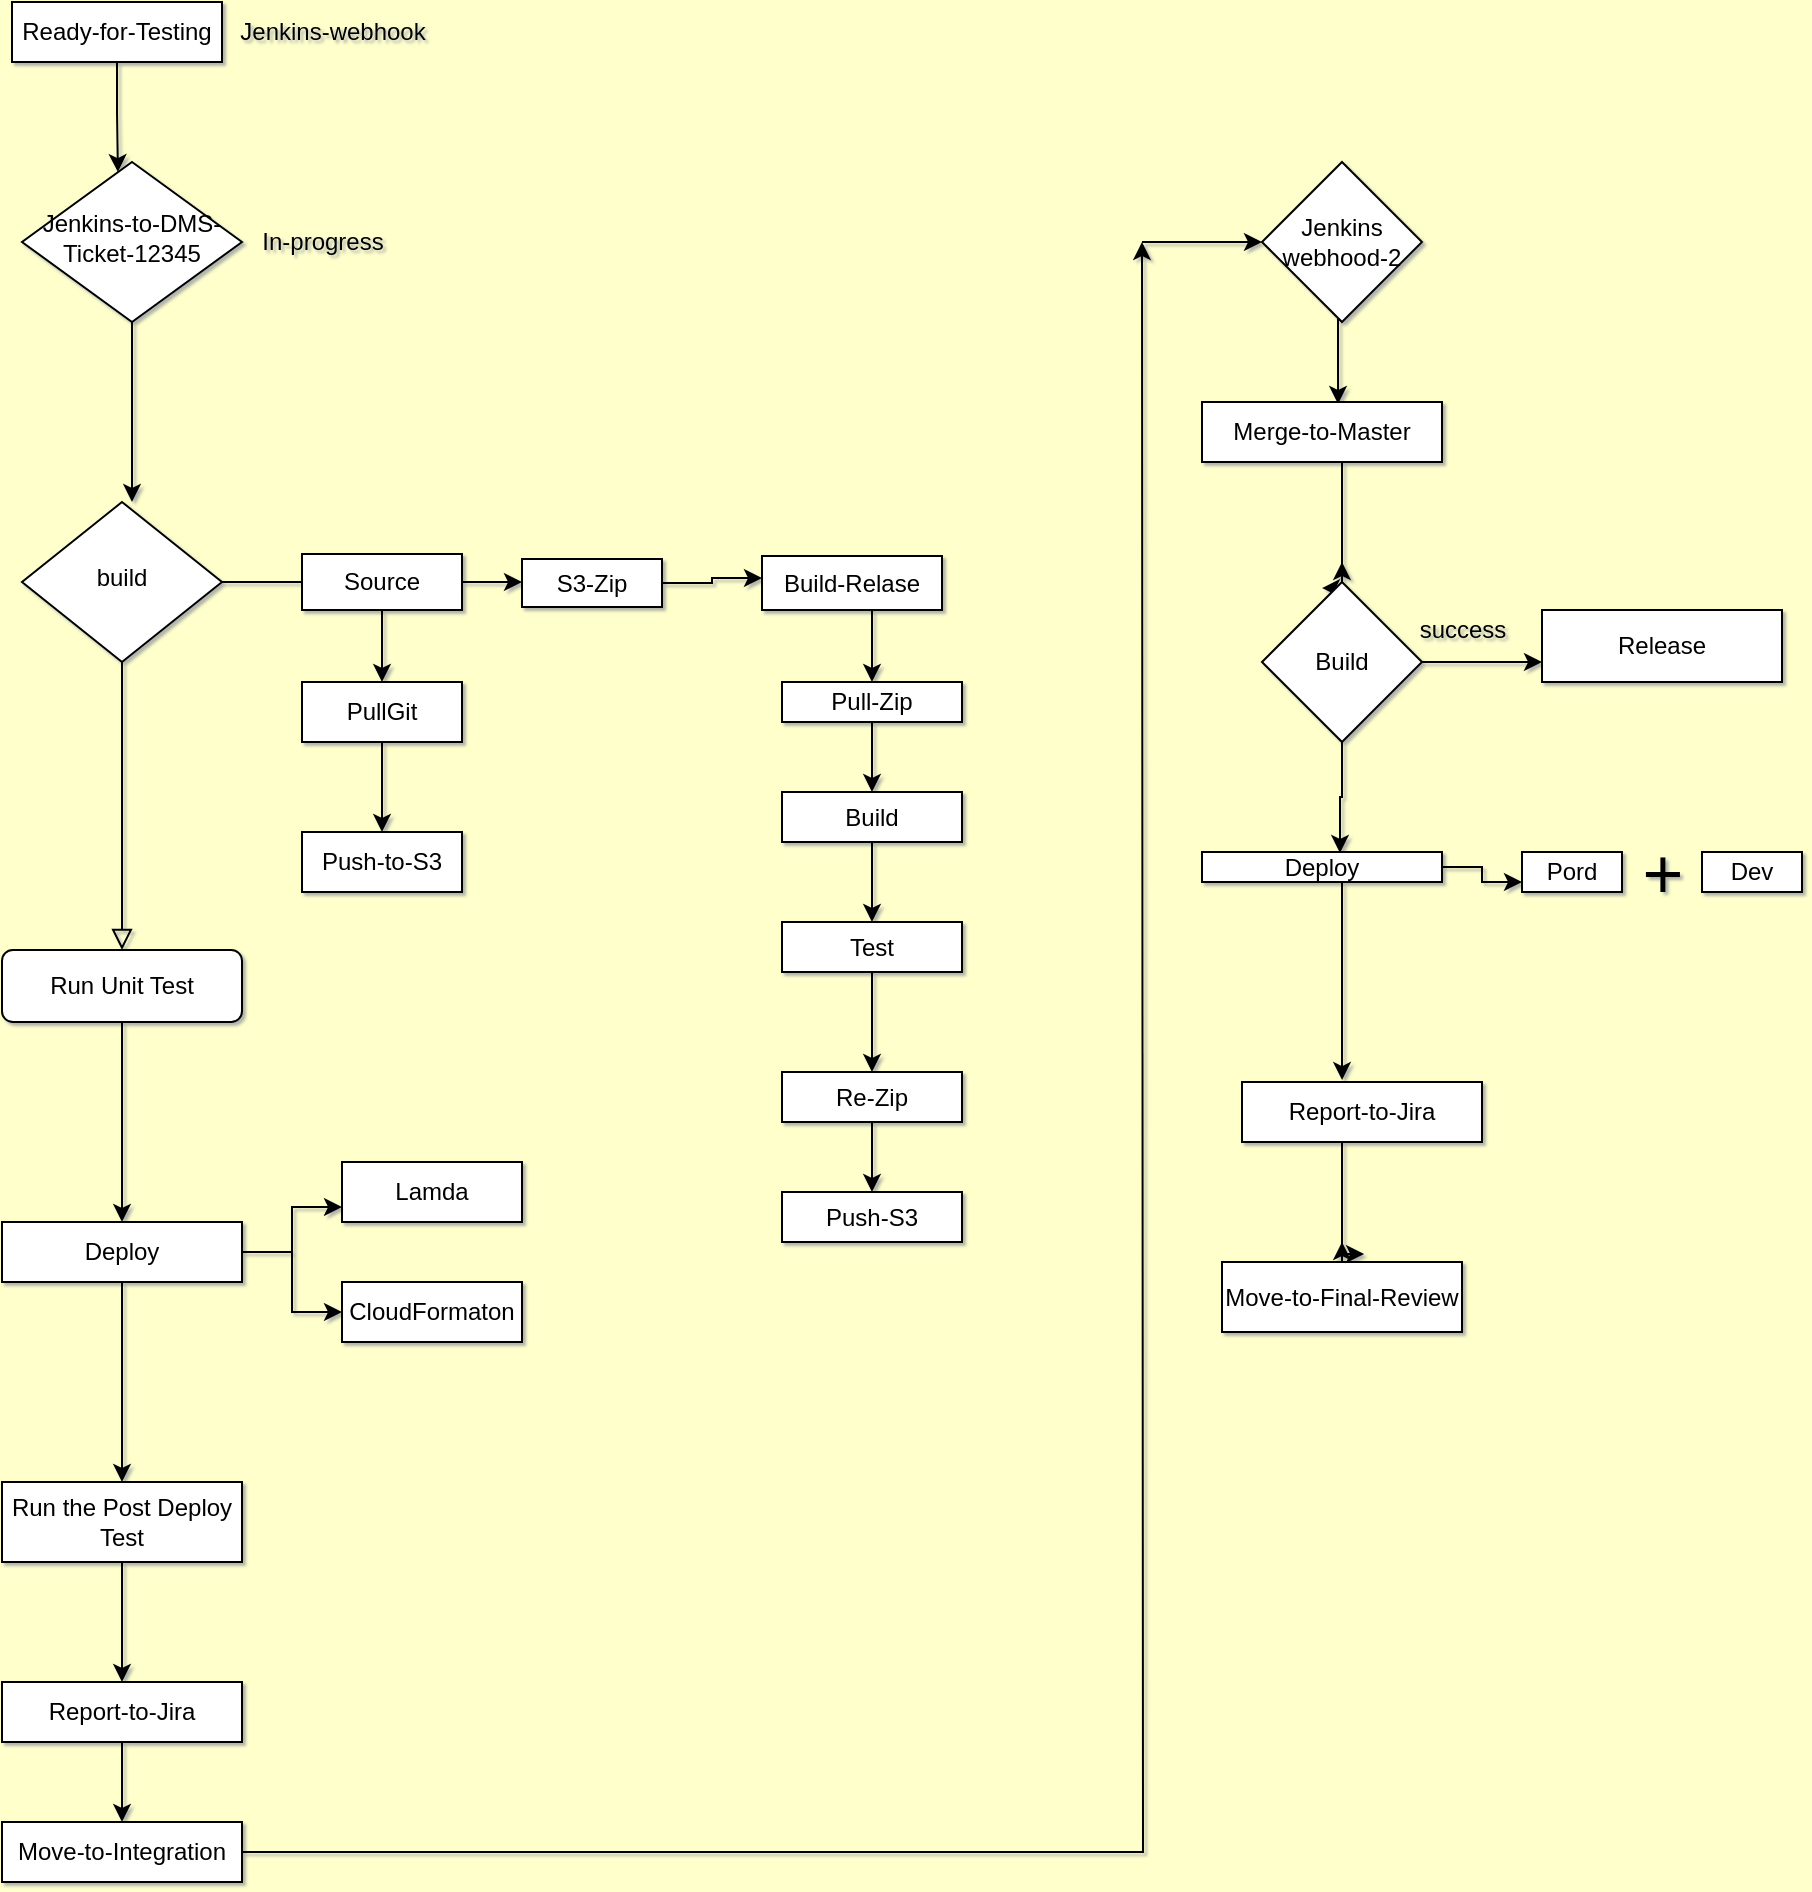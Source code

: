 <mxfile version="12.6.6" type="github">
  <diagram id="C5RBs43oDa-KdzZeNtuy" name="Page-1">
    <mxGraphModel dx="946" dy="646" grid="1" gridSize="10" guides="1" tooltips="1" connect="1" arrows="1" fold="1" page="1" pageScale="1" pageWidth="850" pageHeight="1400" background="#FFFFCC" math="0" shadow="1">
      <root>
        <mxCell id="WIyWlLk6GJQsqaUBKTNV-0"/>
        <mxCell id="WIyWlLk6GJQsqaUBKTNV-1" parent="WIyWlLk6GJQsqaUBKTNV-0"/>
        <mxCell id="366UzDetPdFdMRulW-qi-64" style="edgeStyle=orthogonalEdgeStyle;rounded=0;orthogonalLoop=1;jettySize=auto;html=1;" parent="WIyWlLk6GJQsqaUBKTNV-1" source="WIyWlLk6GJQsqaUBKTNV-6" edge="1">
          <mxGeometry relative="1" as="geometry">
            <mxPoint x="225" y="340" as="targetPoint"/>
          </mxGeometry>
        </mxCell>
        <mxCell id="WIyWlLk6GJQsqaUBKTNV-6" value="Jenkins-to-DMS-Ticket-12345" style="rhombus;whiteSpace=wrap;html=1;shadow=0;fontFamily=Helvetica;fontSize=12;align=center;strokeWidth=1;spacing=6;spacingTop=-4;" parent="WIyWlLk6GJQsqaUBKTNV-1" vertex="1">
          <mxGeometry x="170" y="170" width="110" height="80" as="geometry"/>
        </mxCell>
        <mxCell id="WIyWlLk6GJQsqaUBKTNV-8" value="" style="rounded=0;html=1;jettySize=auto;orthogonalLoop=1;fontSize=11;endArrow=block;endFill=0;endSize=8;strokeWidth=1;shadow=0;labelBackgroundColor=none;edgeStyle=orthogonalEdgeStyle;" parent="WIyWlLk6GJQsqaUBKTNV-1" source="WIyWlLk6GJQsqaUBKTNV-10" target="WIyWlLk6GJQsqaUBKTNV-11" edge="1">
          <mxGeometry x="0.333" y="20" relative="1" as="geometry">
            <mxPoint as="offset"/>
          </mxGeometry>
        </mxCell>
        <mxCell id="366UzDetPdFdMRulW-qi-12" style="edgeStyle=orthogonalEdgeStyle;rounded=0;orthogonalLoop=1;jettySize=auto;html=1;" parent="WIyWlLk6GJQsqaUBKTNV-1" source="WIyWlLk6GJQsqaUBKTNV-10" edge="1">
          <mxGeometry relative="1" as="geometry">
            <mxPoint x="340" y="380" as="targetPoint"/>
          </mxGeometry>
        </mxCell>
        <mxCell id="WIyWlLk6GJQsqaUBKTNV-10" value="build" style="rhombus;whiteSpace=wrap;html=1;shadow=0;fontFamily=Helvetica;fontSize=12;align=center;strokeWidth=1;spacing=6;spacingTop=-4;" parent="WIyWlLk6GJQsqaUBKTNV-1" vertex="1">
          <mxGeometry x="170" y="340" width="100" height="80" as="geometry"/>
        </mxCell>
        <mxCell id="366UzDetPdFdMRulW-qi-27" style="edgeStyle=orthogonalEdgeStyle;rounded=0;orthogonalLoop=1;jettySize=auto;html=1;entryX=0.5;entryY=0;entryDx=0;entryDy=0;" parent="WIyWlLk6GJQsqaUBKTNV-1" source="WIyWlLk6GJQsqaUBKTNV-11" target="366UzDetPdFdMRulW-qi-1" edge="1">
          <mxGeometry relative="1" as="geometry"/>
        </mxCell>
        <mxCell id="WIyWlLk6GJQsqaUBKTNV-11" value="Run Unit Test" style="rounded=1;whiteSpace=wrap;html=1;fontSize=12;glass=0;strokeWidth=1;shadow=0;" parent="WIyWlLk6GJQsqaUBKTNV-1" vertex="1">
          <mxGeometry x="160" y="564" width="120" height="36" as="geometry"/>
        </mxCell>
        <mxCell id="366UzDetPdFdMRulW-qi-28" style="edgeStyle=orthogonalEdgeStyle;rounded=0;orthogonalLoop=1;jettySize=auto;html=1;exitX=0.5;exitY=1;exitDx=0;exitDy=0;" parent="WIyWlLk6GJQsqaUBKTNV-1" source="366UzDetPdFdMRulW-qi-1" target="366UzDetPdFdMRulW-qi-4" edge="1">
          <mxGeometry relative="1" as="geometry"/>
        </mxCell>
        <mxCell id="366UzDetPdFdMRulW-qi-87" value="" style="edgeStyle=orthogonalEdgeStyle;rounded=0;orthogonalLoop=1;jettySize=auto;html=1;entryX=0;entryY=0.75;entryDx=0;entryDy=0;" parent="WIyWlLk6GJQsqaUBKTNV-1" source="366UzDetPdFdMRulW-qi-1" target="366UzDetPdFdMRulW-qi-82" edge="1">
          <mxGeometry relative="1" as="geometry">
            <mxPoint x="360" y="715" as="targetPoint"/>
          </mxGeometry>
        </mxCell>
        <mxCell id="366UzDetPdFdMRulW-qi-88" style="edgeStyle=orthogonalEdgeStyle;rounded=0;orthogonalLoop=1;jettySize=auto;html=1;entryX=0;entryY=0.5;entryDx=0;entryDy=0;" parent="WIyWlLk6GJQsqaUBKTNV-1" source="366UzDetPdFdMRulW-qi-1" target="366UzDetPdFdMRulW-qi-83" edge="1">
          <mxGeometry relative="1" as="geometry"/>
        </mxCell>
        <mxCell id="366UzDetPdFdMRulW-qi-1" value="Deploy" style="rounded=0;whiteSpace=wrap;html=1;" parent="WIyWlLk6GJQsqaUBKTNV-1" vertex="1">
          <mxGeometry x="160" y="700" width="120" height="30" as="geometry"/>
        </mxCell>
        <mxCell id="366UzDetPdFdMRulW-qi-50" style="edgeStyle=orthogonalEdgeStyle;rounded=0;orthogonalLoop=1;jettySize=auto;html=1;entryX=0.436;entryY=0.063;entryDx=0;entryDy=0;entryPerimeter=0;" parent="WIyWlLk6GJQsqaUBKTNV-1" source="366UzDetPdFdMRulW-qi-3" target="WIyWlLk6GJQsqaUBKTNV-6" edge="1">
          <mxGeometry relative="1" as="geometry"/>
        </mxCell>
        <mxCell id="366UzDetPdFdMRulW-qi-3" value="Ready-for-Testing" style="rounded=0;whiteSpace=wrap;html=1;" parent="WIyWlLk6GJQsqaUBKTNV-1" vertex="1">
          <mxGeometry x="165" y="90" width="105" height="30" as="geometry"/>
        </mxCell>
        <mxCell id="366UzDetPdFdMRulW-qi-29" style="edgeStyle=orthogonalEdgeStyle;rounded=0;orthogonalLoop=1;jettySize=auto;html=1;" parent="WIyWlLk6GJQsqaUBKTNV-1" source="366UzDetPdFdMRulW-qi-4" target="366UzDetPdFdMRulW-qi-7" edge="1">
          <mxGeometry relative="1" as="geometry"/>
        </mxCell>
        <mxCell id="366UzDetPdFdMRulW-qi-4" value="Run the Post Deploy&lt;br&gt;Test" style="rounded=0;whiteSpace=wrap;html=1;" parent="WIyWlLk6GJQsqaUBKTNV-1" vertex="1">
          <mxGeometry x="160" y="830" width="120" height="40" as="geometry"/>
        </mxCell>
        <mxCell id="366UzDetPdFdMRulW-qi-45" style="edgeStyle=orthogonalEdgeStyle;rounded=0;orthogonalLoop=1;jettySize=auto;html=1;entryX=0.5;entryY=0;entryDx=0;entryDy=0;" parent="WIyWlLk6GJQsqaUBKTNV-1" source="366UzDetPdFdMRulW-qi-7" target="366UzDetPdFdMRulW-qi-44" edge="1">
          <mxGeometry relative="1" as="geometry"/>
        </mxCell>
        <mxCell id="366UzDetPdFdMRulW-qi-7" value="Report-to-Jira" style="rounded=0;whiteSpace=wrap;html=1;" parent="WIyWlLk6GJQsqaUBKTNV-1" vertex="1">
          <mxGeometry x="160" y="930" width="120" height="30" as="geometry"/>
        </mxCell>
        <mxCell id="366UzDetPdFdMRulW-qi-15" style="edgeStyle=orthogonalEdgeStyle;rounded=0;orthogonalLoop=1;jettySize=auto;html=1;entryX=0.5;entryY=0;entryDx=0;entryDy=0;" parent="WIyWlLk6GJQsqaUBKTNV-1" source="366UzDetPdFdMRulW-qi-8" target="366UzDetPdFdMRulW-qi-13" edge="1">
          <mxGeometry relative="1" as="geometry"/>
        </mxCell>
        <mxCell id="366UzDetPdFdMRulW-qi-130" style="edgeStyle=orthogonalEdgeStyle;rounded=0;orthogonalLoop=1;jettySize=auto;html=1;" parent="WIyWlLk6GJQsqaUBKTNV-1" source="366UzDetPdFdMRulW-qi-8" edge="1">
          <mxGeometry relative="1" as="geometry">
            <mxPoint x="420" y="380" as="targetPoint"/>
          </mxGeometry>
        </mxCell>
        <mxCell id="366UzDetPdFdMRulW-qi-8" value="Source" style="rounded=0;whiteSpace=wrap;html=1;" parent="WIyWlLk6GJQsqaUBKTNV-1" vertex="1">
          <mxGeometry x="310" y="366" width="80" height="28" as="geometry"/>
        </mxCell>
        <mxCell id="366UzDetPdFdMRulW-qi-23" style="edgeStyle=orthogonalEdgeStyle;rounded=0;orthogonalLoop=1;jettySize=auto;html=1;entryX=0.5;entryY=0;entryDx=0;entryDy=0;" parent="WIyWlLk6GJQsqaUBKTNV-1" source="366UzDetPdFdMRulW-qi-13" target="366UzDetPdFdMRulW-qi-14" edge="1">
          <mxGeometry relative="1" as="geometry"/>
        </mxCell>
        <mxCell id="366UzDetPdFdMRulW-qi-13" value="PullGit" style="rounded=0;whiteSpace=wrap;html=1;" parent="WIyWlLk6GJQsqaUBKTNV-1" vertex="1">
          <mxGeometry x="310" y="430" width="80" height="30" as="geometry"/>
        </mxCell>
        <mxCell id="366UzDetPdFdMRulW-qi-14" value="Push-to-S3" style="rounded=0;whiteSpace=wrap;html=1;" parent="WIyWlLk6GJQsqaUBKTNV-1" vertex="1">
          <mxGeometry x="310" y="505" width="80" height="30" as="geometry"/>
        </mxCell>
        <mxCell id="366UzDetPdFdMRulW-qi-103" style="edgeStyle=orthogonalEdgeStyle;rounded=0;orthogonalLoop=1;jettySize=auto;html=1;entryX=0.567;entryY=0.033;entryDx=0;entryDy=0;entryPerimeter=0;" parent="WIyWlLk6GJQsqaUBKTNV-1" source="366UzDetPdFdMRulW-qi-31" target="366UzDetPdFdMRulW-qi-32" edge="1">
          <mxGeometry relative="1" as="geometry">
            <Array as="points">
              <mxPoint x="828" y="270"/>
              <mxPoint x="828" y="270"/>
            </Array>
          </mxGeometry>
        </mxCell>
        <mxCell id="366UzDetPdFdMRulW-qi-31" value="Jenkins webhood-2" style="rhombus;whiteSpace=wrap;html=1;" parent="WIyWlLk6GJQsqaUBKTNV-1" vertex="1">
          <mxGeometry x="790" y="170" width="80" height="80" as="geometry"/>
        </mxCell>
        <mxCell id="366UzDetPdFdMRulW-qi-137" style="edgeStyle=orthogonalEdgeStyle;rounded=0;orthogonalLoop=1;jettySize=auto;html=1;entryX=0.375;entryY=0.038;entryDx=0;entryDy=0;entryPerimeter=0;" parent="WIyWlLk6GJQsqaUBKTNV-1" source="366UzDetPdFdMRulW-qi-32" target="366UzDetPdFdMRulW-qi-38" edge="1">
          <mxGeometry relative="1" as="geometry">
            <Array as="points">
              <mxPoint x="830" y="383"/>
            </Array>
          </mxGeometry>
        </mxCell>
        <mxCell id="366UzDetPdFdMRulW-qi-32" value="Merge-to-Master" style="rounded=0;whiteSpace=wrap;html=1;" parent="WIyWlLk6GJQsqaUBKTNV-1" vertex="1">
          <mxGeometry x="760" y="290" width="120" height="30" as="geometry"/>
        </mxCell>
        <mxCell id="366UzDetPdFdMRulW-qi-67" value="" style="edgeStyle=orthogonalEdgeStyle;rounded=0;orthogonalLoop=1;jettySize=auto;html=1;" parent="WIyWlLk6GJQsqaUBKTNV-1" source="366UzDetPdFdMRulW-qi-38" edge="1">
          <mxGeometry relative="1" as="geometry">
            <mxPoint x="930" y="420" as="targetPoint"/>
          </mxGeometry>
        </mxCell>
        <mxCell id="366UzDetPdFdMRulW-qi-106" style="edgeStyle=orthogonalEdgeStyle;rounded=0;orthogonalLoop=1;jettySize=auto;html=1;entryX=0.575;entryY=0.033;entryDx=0;entryDy=0;entryPerimeter=0;" parent="WIyWlLk6GJQsqaUBKTNV-1" source="366UzDetPdFdMRulW-qi-38" target="366UzDetPdFdMRulW-qi-41" edge="1">
          <mxGeometry relative="1" as="geometry"/>
        </mxCell>
        <mxCell id="366UzDetPdFdMRulW-qi-138" style="edgeStyle=orthogonalEdgeStyle;rounded=0;orthogonalLoop=1;jettySize=auto;html=1;exitX=0.5;exitY=0;exitDx=0;exitDy=0;" parent="WIyWlLk6GJQsqaUBKTNV-1" source="366UzDetPdFdMRulW-qi-38" edge="1">
          <mxGeometry relative="1" as="geometry">
            <mxPoint x="830" y="370" as="targetPoint"/>
          </mxGeometry>
        </mxCell>
        <mxCell id="366UzDetPdFdMRulW-qi-38" value="Build" style="rhombus;whiteSpace=wrap;html=1;" parent="WIyWlLk6GJQsqaUBKTNV-1" vertex="1">
          <mxGeometry x="790" y="380" width="80" height="80" as="geometry"/>
        </mxCell>
        <mxCell id="366UzDetPdFdMRulW-qi-135" style="edgeStyle=orthogonalEdgeStyle;rounded=0;orthogonalLoop=1;jettySize=auto;html=1;exitX=0.5;exitY=0;exitDx=0;exitDy=0;" parent="WIyWlLk6GJQsqaUBKTNV-1" source="366UzDetPdFdMRulW-qi-43" edge="1">
          <mxGeometry relative="1" as="geometry">
            <mxPoint x="830" y="710" as="targetPoint"/>
          </mxGeometry>
        </mxCell>
        <mxCell id="366UzDetPdFdMRulW-qi-43" value="Move-to-Final-Review" style="rounded=0;whiteSpace=wrap;html=1;" parent="WIyWlLk6GJQsqaUBKTNV-1" vertex="1">
          <mxGeometry x="770" y="720" width="120" height="35" as="geometry"/>
        </mxCell>
        <mxCell id="366UzDetPdFdMRulW-qi-109" style="edgeStyle=orthogonalEdgeStyle;rounded=0;orthogonalLoop=1;jettySize=auto;html=1;" parent="WIyWlLk6GJQsqaUBKTNV-1" source="366UzDetPdFdMRulW-qi-44" edge="1">
          <mxGeometry relative="1" as="geometry">
            <mxPoint x="730" y="210" as="targetPoint"/>
          </mxGeometry>
        </mxCell>
        <mxCell id="366UzDetPdFdMRulW-qi-44" value="Move-to-Integration" style="rounded=0;whiteSpace=wrap;html=1;" parent="WIyWlLk6GJQsqaUBKTNV-1" vertex="1">
          <mxGeometry x="160" y="1000" width="120" height="30" as="geometry"/>
        </mxCell>
        <mxCell id="366UzDetPdFdMRulW-qi-52" value="In-progress" style="text;html=1;align=center;verticalAlign=middle;resizable=0;points=[];autosize=1;" parent="WIyWlLk6GJQsqaUBKTNV-1" vertex="1">
          <mxGeometry x="280" y="200" width="80" height="20" as="geometry"/>
        </mxCell>
        <mxCell id="366UzDetPdFdMRulW-qi-65" value="Jenkins-webhook" style="text;html=1;align=center;verticalAlign=middle;resizable=0;points=[];autosize=1;" parent="WIyWlLk6GJQsqaUBKTNV-1" vertex="1">
          <mxGeometry x="270" y="95" width="110" height="20" as="geometry"/>
        </mxCell>
        <mxCell id="366UzDetPdFdMRulW-qi-69" value="success" style="text;html=1;align=center;verticalAlign=middle;resizable=0;points=[];autosize=1;" parent="WIyWlLk6GJQsqaUBKTNV-1" vertex="1">
          <mxGeometry x="860" y="394" width="60" height="20" as="geometry"/>
        </mxCell>
        <mxCell id="366UzDetPdFdMRulW-qi-76" value="Dev" style="rounded=0;whiteSpace=wrap;html=1;" parent="WIyWlLk6GJQsqaUBKTNV-1" vertex="1">
          <mxGeometry x="1010" y="515" width="50" height="20" as="geometry"/>
        </mxCell>
        <mxCell id="366UzDetPdFdMRulW-qi-75" style="edgeStyle=orthogonalEdgeStyle;rounded=0;orthogonalLoop=1;jettySize=auto;html=1;exitX=0.5;exitY=1;exitDx=0;exitDy=0;" parent="WIyWlLk6GJQsqaUBKTNV-1" edge="1">
          <mxGeometry relative="1" as="geometry">
            <mxPoint x="797" y="537.5" as="sourcePoint"/>
            <mxPoint x="797" y="537.5" as="targetPoint"/>
          </mxGeometry>
        </mxCell>
        <mxCell id="366UzDetPdFdMRulW-qi-78" value="&lt;font style=&quot;font-size: 35px&quot;&gt;+&lt;/font&gt;" style="text;html=1;align=center;verticalAlign=middle;resizable=0;points=[];autosize=1;" parent="WIyWlLk6GJQsqaUBKTNV-1" vertex="1">
          <mxGeometry x="970" y="510" width="40" height="30" as="geometry"/>
        </mxCell>
        <mxCell id="366UzDetPdFdMRulW-qi-82" value="Lamda" style="rounded=0;whiteSpace=wrap;html=1;" parent="WIyWlLk6GJQsqaUBKTNV-1" vertex="1">
          <mxGeometry x="330" y="670" width="90" height="30" as="geometry"/>
        </mxCell>
        <mxCell id="366UzDetPdFdMRulW-qi-83" value="CloudFormaton" style="rounded=0;whiteSpace=wrap;html=1;" parent="WIyWlLk6GJQsqaUBKTNV-1" vertex="1">
          <mxGeometry x="330" y="730" width="90" height="30" as="geometry"/>
        </mxCell>
        <mxCell id="366UzDetPdFdMRulW-qi-132" style="edgeStyle=orthogonalEdgeStyle;rounded=0;orthogonalLoop=1;jettySize=auto;html=1;exitX=1;exitY=0.5;exitDx=0;exitDy=0;entryX=0;entryY=0.75;entryDx=0;entryDy=0;" parent="WIyWlLk6GJQsqaUBKTNV-1" source="366UzDetPdFdMRulW-qi-41" target="366UzDetPdFdMRulW-qi-72" edge="1">
          <mxGeometry relative="1" as="geometry"/>
        </mxCell>
        <mxCell id="366UzDetPdFdMRulW-qi-133" style="edgeStyle=orthogonalEdgeStyle;rounded=0;orthogonalLoop=1;jettySize=auto;html=1;entryX=0.417;entryY=-0.033;entryDx=0;entryDy=0;entryPerimeter=0;" parent="WIyWlLk6GJQsqaUBKTNV-1" source="366UzDetPdFdMRulW-qi-41" target="366UzDetPdFdMRulW-qi-100" edge="1">
          <mxGeometry relative="1" as="geometry">
            <Array as="points">
              <mxPoint x="830" y="619"/>
            </Array>
          </mxGeometry>
        </mxCell>
        <mxCell id="366UzDetPdFdMRulW-qi-41" value="Deploy" style="rounded=0;whiteSpace=wrap;html=1;" parent="WIyWlLk6GJQsqaUBKTNV-1" vertex="1">
          <mxGeometry x="760" y="515" width="120" height="15" as="geometry"/>
        </mxCell>
        <mxCell id="366UzDetPdFdMRulW-qi-72" value="Pord" style="rounded=0;whiteSpace=wrap;html=1;" parent="WIyWlLk6GJQsqaUBKTNV-1" vertex="1">
          <mxGeometry x="920" y="515" width="50" height="20" as="geometry"/>
        </mxCell>
        <mxCell id="366UzDetPdFdMRulW-qi-134" style="edgeStyle=orthogonalEdgeStyle;rounded=0;orthogonalLoop=1;jettySize=auto;html=1;entryX=0.592;entryY=-0.114;entryDx=0;entryDy=0;entryPerimeter=0;" parent="WIyWlLk6GJQsqaUBKTNV-1" source="366UzDetPdFdMRulW-qi-100" target="366UzDetPdFdMRulW-qi-43" edge="1">
          <mxGeometry relative="1" as="geometry">
            <Array as="points">
              <mxPoint x="830" y="716"/>
            </Array>
          </mxGeometry>
        </mxCell>
        <mxCell id="366UzDetPdFdMRulW-qi-100" value="Report-to-Jira" style="rounded=0;whiteSpace=wrap;html=1;" parent="WIyWlLk6GJQsqaUBKTNV-1" vertex="1">
          <mxGeometry x="780" y="630" width="120" height="30" as="geometry"/>
        </mxCell>
        <mxCell id="366UzDetPdFdMRulW-qi-102" value="Release" style="rounded=0;whiteSpace=wrap;html=1;" parent="WIyWlLk6GJQsqaUBKTNV-1" vertex="1">
          <mxGeometry x="930" y="394" width="120" height="36" as="geometry"/>
        </mxCell>
        <mxCell id="366UzDetPdFdMRulW-qi-111" value="" style="endArrow=classic;html=1;entryX=0;entryY=0.5;entryDx=0;entryDy=0;" parent="WIyWlLk6GJQsqaUBKTNV-1" target="366UzDetPdFdMRulW-qi-31" edge="1">
          <mxGeometry width="50" height="50" relative="1" as="geometry">
            <mxPoint x="730" y="210" as="sourcePoint"/>
            <mxPoint x="780" y="170" as="targetPoint"/>
          </mxGeometry>
        </mxCell>
        <mxCell id="366UzDetPdFdMRulW-qi-129" style="edgeStyle=orthogonalEdgeStyle;rounded=0;orthogonalLoop=1;jettySize=auto;html=1;" parent="WIyWlLk6GJQsqaUBKTNV-1" source="366UzDetPdFdMRulW-qi-113" edge="1">
          <mxGeometry relative="1" as="geometry">
            <mxPoint x="540" y="378" as="targetPoint"/>
            <Array as="points">
              <mxPoint x="515" y="381"/>
              <mxPoint x="515" y="378"/>
            </Array>
          </mxGeometry>
        </mxCell>
        <mxCell id="366UzDetPdFdMRulW-qi-113" value="S3-Zip" style="rounded=0;whiteSpace=wrap;html=1;" parent="WIyWlLk6GJQsqaUBKTNV-1" vertex="1">
          <mxGeometry x="420" y="368.5" width="70" height="24" as="geometry"/>
        </mxCell>
        <mxCell id="366UzDetPdFdMRulW-qi-125" style="edgeStyle=orthogonalEdgeStyle;rounded=0;orthogonalLoop=1;jettySize=auto;html=1;exitX=0.5;exitY=1;exitDx=0;exitDy=0;entryX=0.5;entryY=0;entryDx=0;entryDy=0;" parent="WIyWlLk6GJQsqaUBKTNV-1" source="366UzDetPdFdMRulW-qi-114" target="366UzDetPdFdMRulW-qi-115" edge="1">
          <mxGeometry relative="1" as="geometry"/>
        </mxCell>
        <mxCell id="366UzDetPdFdMRulW-qi-114" value="Build-Relase" style="rounded=0;whiteSpace=wrap;html=1;" parent="WIyWlLk6GJQsqaUBKTNV-1" vertex="1">
          <mxGeometry x="540" y="367" width="90" height="27" as="geometry"/>
        </mxCell>
        <mxCell id="366UzDetPdFdMRulW-qi-126" style="edgeStyle=orthogonalEdgeStyle;rounded=0;orthogonalLoop=1;jettySize=auto;html=1;exitX=0.5;exitY=1;exitDx=0;exitDy=0;entryX=0.5;entryY=0;entryDx=0;entryDy=0;" parent="WIyWlLk6GJQsqaUBKTNV-1" source="366UzDetPdFdMRulW-qi-115" target="366UzDetPdFdMRulW-qi-116" edge="1">
          <mxGeometry relative="1" as="geometry"/>
        </mxCell>
        <mxCell id="366UzDetPdFdMRulW-qi-115" value="Pull-Zip" style="rounded=0;whiteSpace=wrap;html=1;" parent="WIyWlLk6GJQsqaUBKTNV-1" vertex="1">
          <mxGeometry x="550" y="430" width="90" height="20" as="geometry"/>
        </mxCell>
        <mxCell id="366UzDetPdFdMRulW-qi-118" value="" style="edgeStyle=orthogonalEdgeStyle;rounded=0;orthogonalLoop=1;jettySize=auto;html=1;" parent="WIyWlLk6GJQsqaUBKTNV-1" source="366UzDetPdFdMRulW-qi-116" target="366UzDetPdFdMRulW-qi-117" edge="1">
          <mxGeometry relative="1" as="geometry"/>
        </mxCell>
        <mxCell id="366UzDetPdFdMRulW-qi-116" value="Build" style="rounded=0;whiteSpace=wrap;html=1;" parent="WIyWlLk6GJQsqaUBKTNV-1" vertex="1">
          <mxGeometry x="550" y="485" width="90" height="25" as="geometry"/>
        </mxCell>
        <mxCell id="366UzDetPdFdMRulW-qi-120" value="" style="edgeStyle=orthogonalEdgeStyle;rounded=0;orthogonalLoop=1;jettySize=auto;html=1;" parent="WIyWlLk6GJQsqaUBKTNV-1" source="366UzDetPdFdMRulW-qi-117" target="366UzDetPdFdMRulW-qi-119" edge="1">
          <mxGeometry relative="1" as="geometry"/>
        </mxCell>
        <mxCell id="366UzDetPdFdMRulW-qi-117" value="Test" style="rounded=0;whiteSpace=wrap;html=1;" parent="WIyWlLk6GJQsqaUBKTNV-1" vertex="1">
          <mxGeometry x="550" y="550" width="90" height="25" as="geometry"/>
        </mxCell>
        <mxCell id="366UzDetPdFdMRulW-qi-127" style="edgeStyle=orthogonalEdgeStyle;rounded=0;orthogonalLoop=1;jettySize=auto;html=1;entryX=0.5;entryY=0;entryDx=0;entryDy=0;" parent="WIyWlLk6GJQsqaUBKTNV-1" source="366UzDetPdFdMRulW-qi-119" target="366UzDetPdFdMRulW-qi-122" edge="1">
          <mxGeometry relative="1" as="geometry"/>
        </mxCell>
        <mxCell id="366UzDetPdFdMRulW-qi-119" value="Re-Zip" style="rounded=0;whiteSpace=wrap;html=1;" parent="WIyWlLk6GJQsqaUBKTNV-1" vertex="1">
          <mxGeometry x="550" y="625" width="90" height="25" as="geometry"/>
        </mxCell>
        <mxCell id="366UzDetPdFdMRulW-qi-122" value="Push-S3" style="rounded=0;whiteSpace=wrap;html=1;" parent="WIyWlLk6GJQsqaUBKTNV-1" vertex="1">
          <mxGeometry x="550" y="685" width="90" height="25" as="geometry"/>
        </mxCell>
      </root>
    </mxGraphModel>
  </diagram>
</mxfile>
